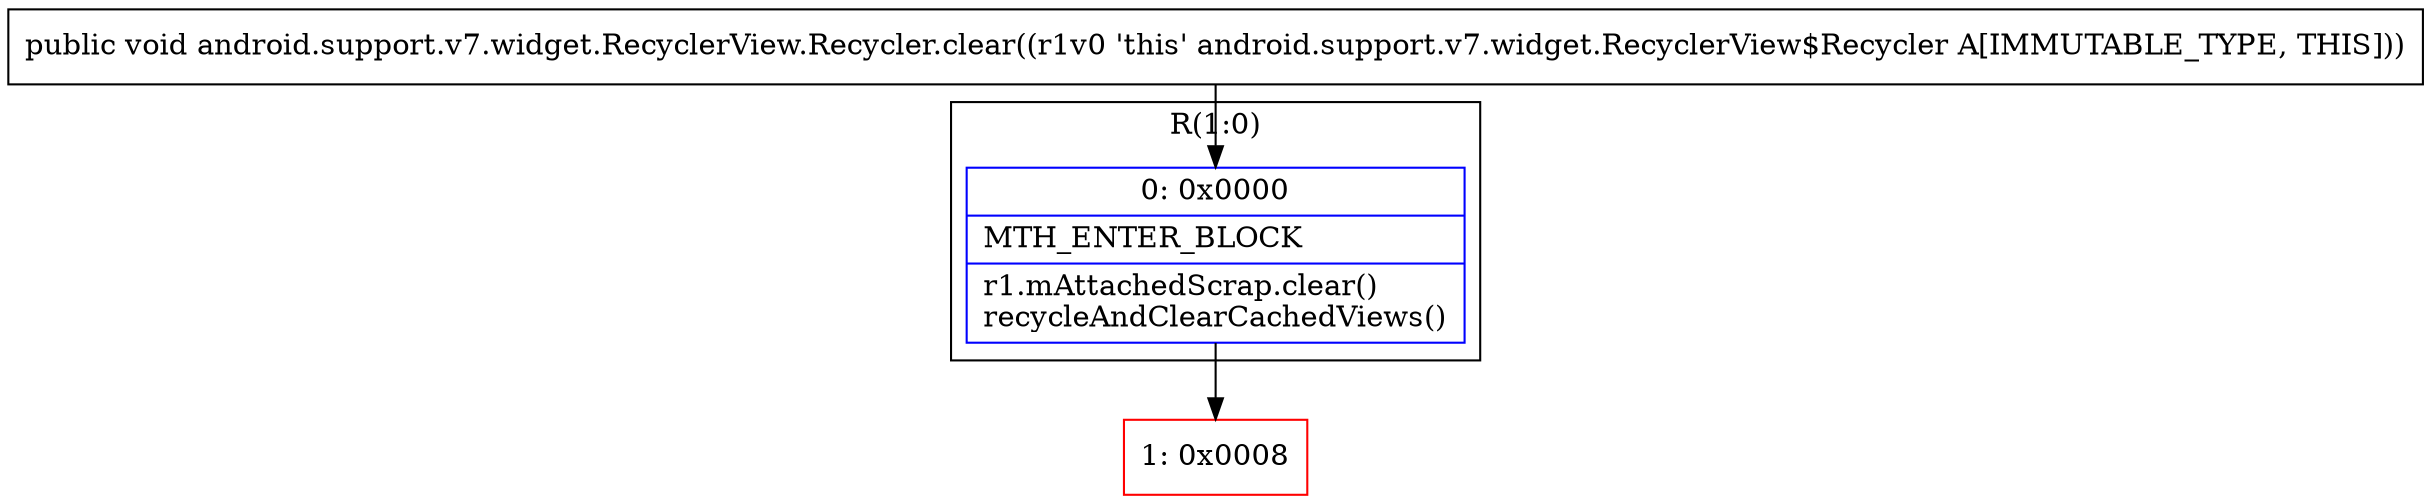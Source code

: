 digraph "CFG forandroid.support.v7.widget.RecyclerView.Recycler.clear()V" {
subgraph cluster_Region_744615932 {
label = "R(1:0)";
node [shape=record,color=blue];
Node_0 [shape=record,label="{0\:\ 0x0000|MTH_ENTER_BLOCK\l|r1.mAttachedScrap.clear()\lrecycleAndClearCachedViews()\l}"];
}
Node_1 [shape=record,color=red,label="{1\:\ 0x0008}"];
MethodNode[shape=record,label="{public void android.support.v7.widget.RecyclerView.Recycler.clear((r1v0 'this' android.support.v7.widget.RecyclerView$Recycler A[IMMUTABLE_TYPE, THIS])) }"];
MethodNode -> Node_0;
Node_0 -> Node_1;
}

